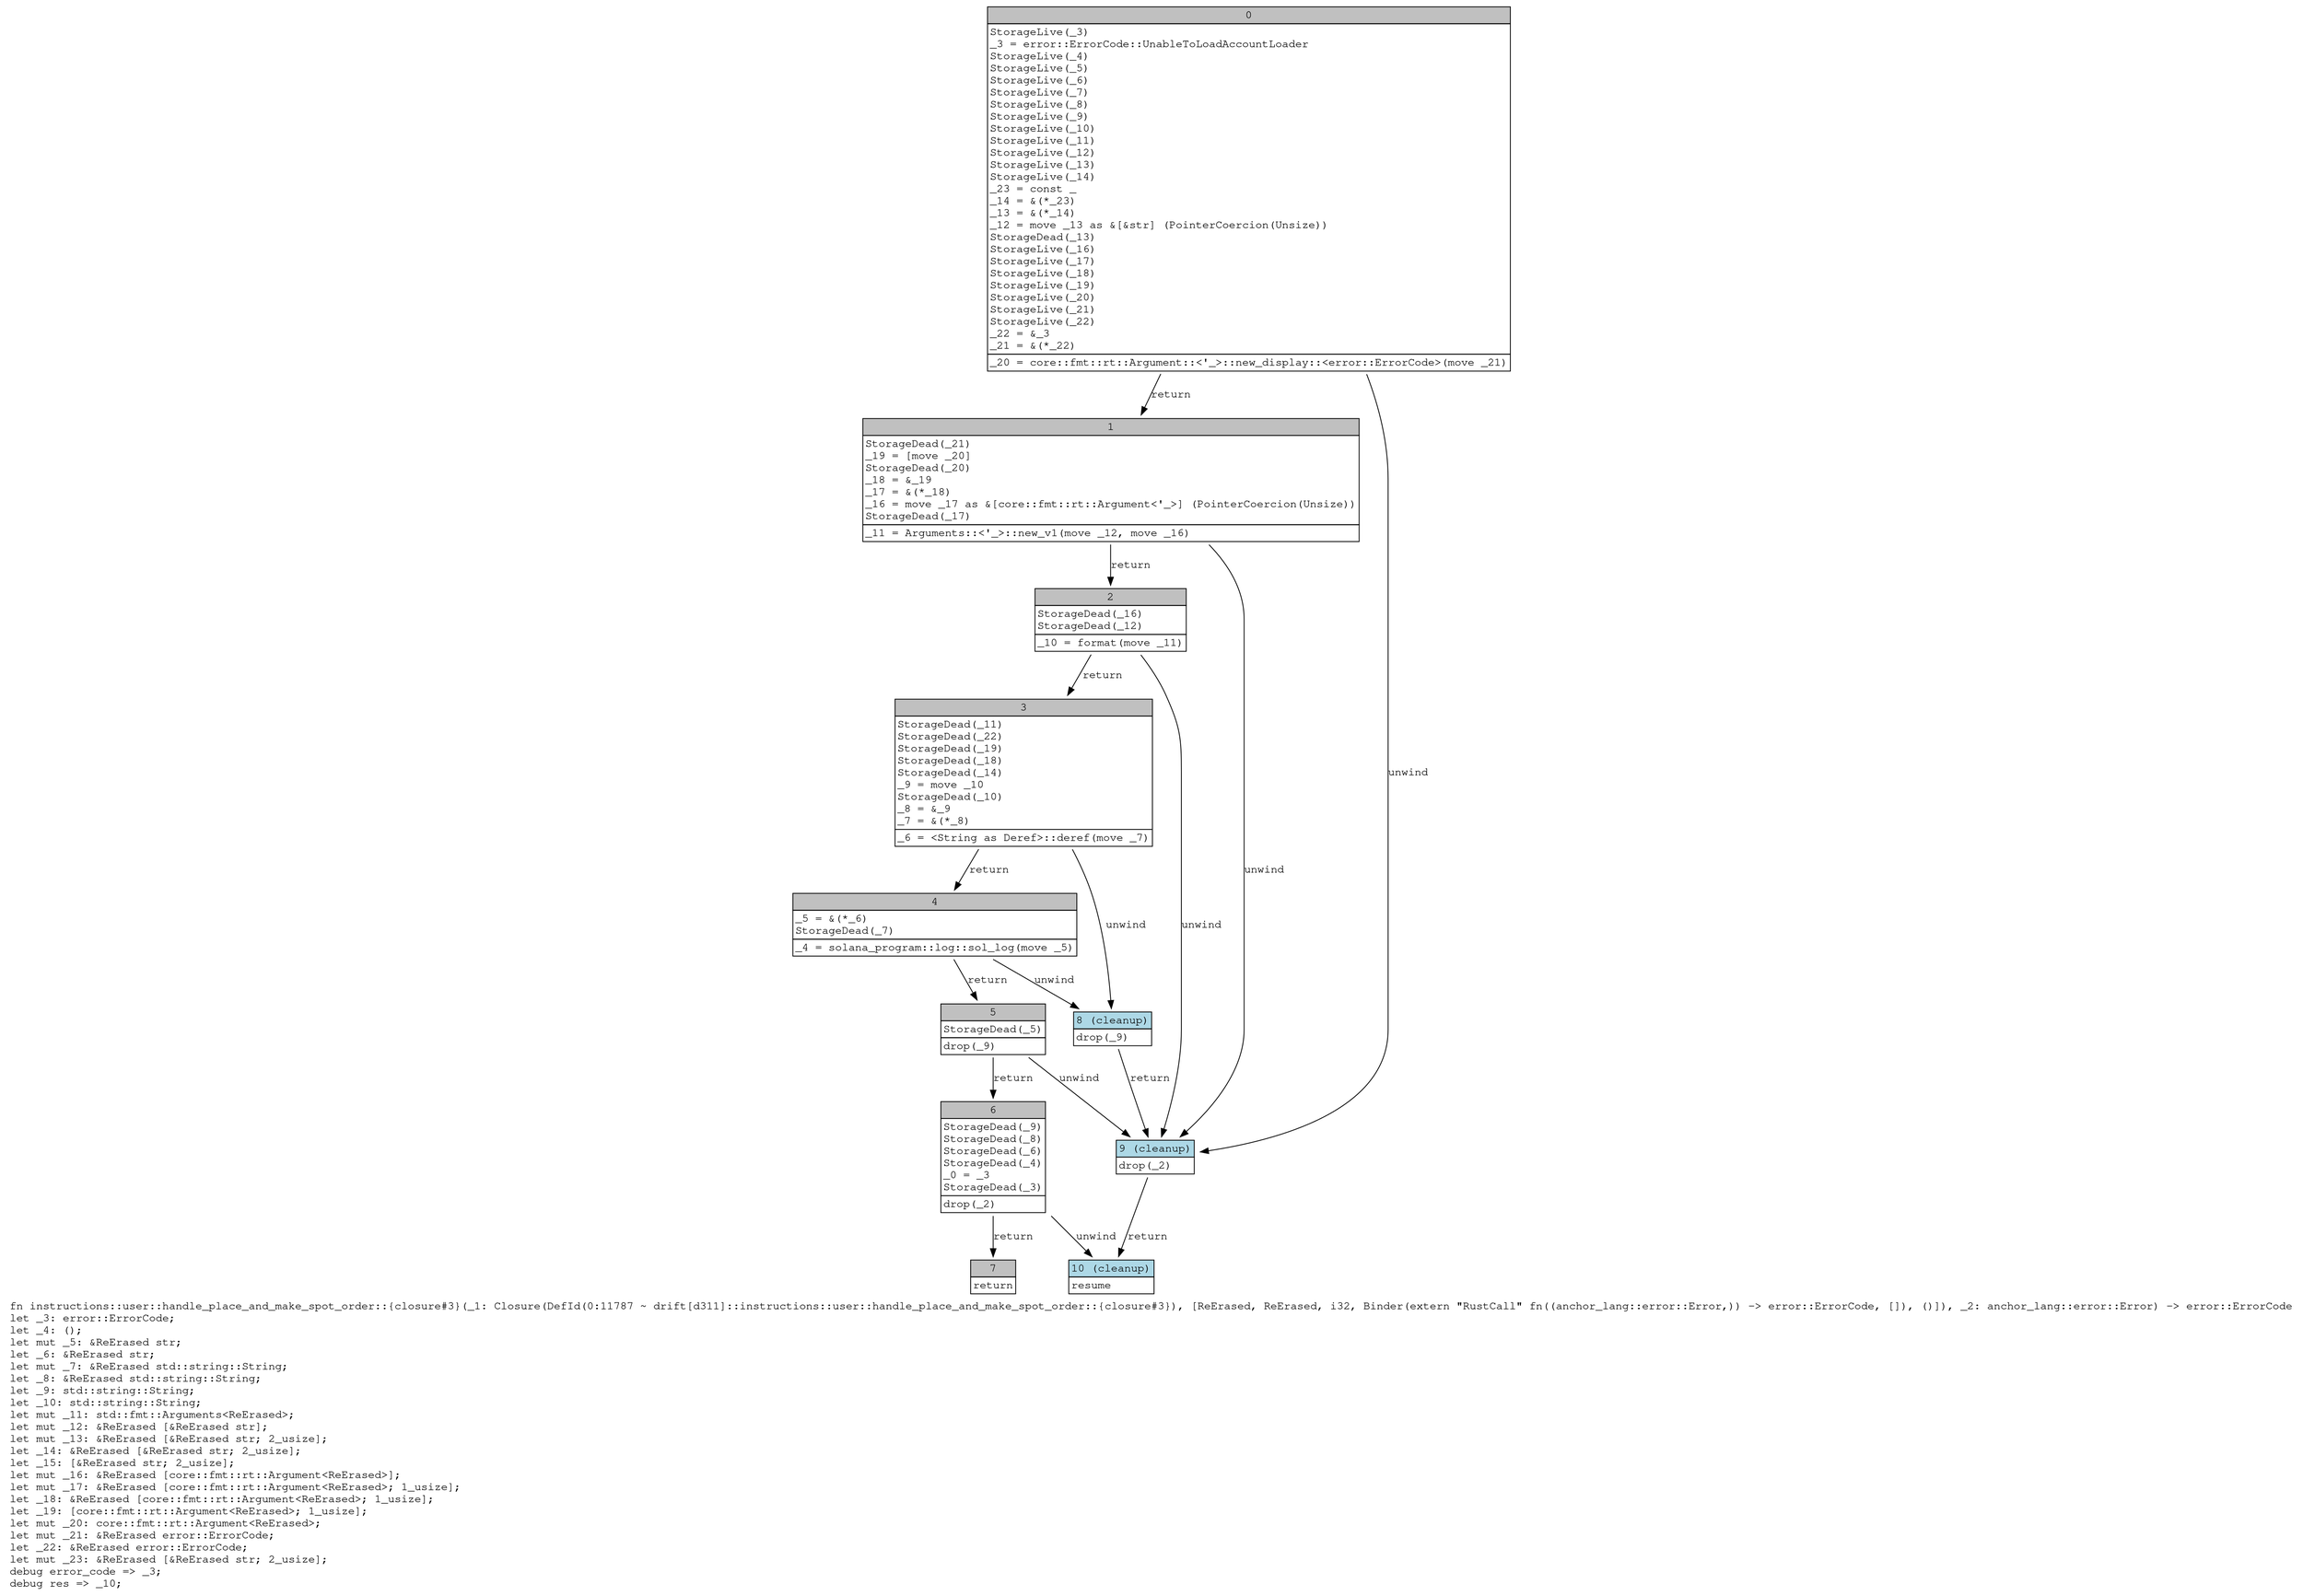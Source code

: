 digraph Mir_0_11787 {
    graph [fontname="Courier, monospace"];
    node [fontname="Courier, monospace"];
    edge [fontname="Courier, monospace"];
    label=<fn instructions::user::handle_place_and_make_spot_order::{closure#3}(_1: Closure(DefId(0:11787 ~ drift[d311]::instructions::user::handle_place_and_make_spot_order::{closure#3}), [ReErased, ReErased, i32, Binder(extern &quot;RustCall&quot; fn((anchor_lang::error::Error,)) -&gt; error::ErrorCode, []), ()]), _2: anchor_lang::error::Error) -&gt; error::ErrorCode<br align="left"/>let _3: error::ErrorCode;<br align="left"/>let _4: ();<br align="left"/>let mut _5: &amp;ReErased str;<br align="left"/>let _6: &amp;ReErased str;<br align="left"/>let mut _7: &amp;ReErased std::string::String;<br align="left"/>let _8: &amp;ReErased std::string::String;<br align="left"/>let _9: std::string::String;<br align="left"/>let _10: std::string::String;<br align="left"/>let mut _11: std::fmt::Arguments&lt;ReErased&gt;;<br align="left"/>let mut _12: &amp;ReErased [&amp;ReErased str];<br align="left"/>let mut _13: &amp;ReErased [&amp;ReErased str; 2_usize];<br align="left"/>let _14: &amp;ReErased [&amp;ReErased str; 2_usize];<br align="left"/>let _15: [&amp;ReErased str; 2_usize];<br align="left"/>let mut _16: &amp;ReErased [core::fmt::rt::Argument&lt;ReErased&gt;];<br align="left"/>let mut _17: &amp;ReErased [core::fmt::rt::Argument&lt;ReErased&gt;; 1_usize];<br align="left"/>let _18: &amp;ReErased [core::fmt::rt::Argument&lt;ReErased&gt;; 1_usize];<br align="left"/>let _19: [core::fmt::rt::Argument&lt;ReErased&gt;; 1_usize];<br align="left"/>let mut _20: core::fmt::rt::Argument&lt;ReErased&gt;;<br align="left"/>let mut _21: &amp;ReErased error::ErrorCode;<br align="left"/>let _22: &amp;ReErased error::ErrorCode;<br align="left"/>let mut _23: &amp;ReErased [&amp;ReErased str; 2_usize];<br align="left"/>debug error_code =&gt; _3;<br align="left"/>debug res =&gt; _10;<br align="left"/>>;
    bb0__0_11787 [shape="none", label=<<table border="0" cellborder="1" cellspacing="0"><tr><td bgcolor="gray" align="center" colspan="1">0</td></tr><tr><td align="left" balign="left">StorageLive(_3)<br/>_3 = error::ErrorCode::UnableToLoadAccountLoader<br/>StorageLive(_4)<br/>StorageLive(_5)<br/>StorageLive(_6)<br/>StorageLive(_7)<br/>StorageLive(_8)<br/>StorageLive(_9)<br/>StorageLive(_10)<br/>StorageLive(_11)<br/>StorageLive(_12)<br/>StorageLive(_13)<br/>StorageLive(_14)<br/>_23 = const _<br/>_14 = &amp;(*_23)<br/>_13 = &amp;(*_14)<br/>_12 = move _13 as &amp;[&amp;str] (PointerCoercion(Unsize))<br/>StorageDead(_13)<br/>StorageLive(_16)<br/>StorageLive(_17)<br/>StorageLive(_18)<br/>StorageLive(_19)<br/>StorageLive(_20)<br/>StorageLive(_21)<br/>StorageLive(_22)<br/>_22 = &amp;_3<br/>_21 = &amp;(*_22)<br/></td></tr><tr><td align="left">_20 = core::fmt::rt::Argument::&lt;'_&gt;::new_display::&lt;error::ErrorCode&gt;(move _21)</td></tr></table>>];
    bb1__0_11787 [shape="none", label=<<table border="0" cellborder="1" cellspacing="0"><tr><td bgcolor="gray" align="center" colspan="1">1</td></tr><tr><td align="left" balign="left">StorageDead(_21)<br/>_19 = [move _20]<br/>StorageDead(_20)<br/>_18 = &amp;_19<br/>_17 = &amp;(*_18)<br/>_16 = move _17 as &amp;[core::fmt::rt::Argument&lt;'_&gt;] (PointerCoercion(Unsize))<br/>StorageDead(_17)<br/></td></tr><tr><td align="left">_11 = Arguments::&lt;'_&gt;::new_v1(move _12, move _16)</td></tr></table>>];
    bb2__0_11787 [shape="none", label=<<table border="0" cellborder="1" cellspacing="0"><tr><td bgcolor="gray" align="center" colspan="1">2</td></tr><tr><td align="left" balign="left">StorageDead(_16)<br/>StorageDead(_12)<br/></td></tr><tr><td align="left">_10 = format(move _11)</td></tr></table>>];
    bb3__0_11787 [shape="none", label=<<table border="0" cellborder="1" cellspacing="0"><tr><td bgcolor="gray" align="center" colspan="1">3</td></tr><tr><td align="left" balign="left">StorageDead(_11)<br/>StorageDead(_22)<br/>StorageDead(_19)<br/>StorageDead(_18)<br/>StorageDead(_14)<br/>_9 = move _10<br/>StorageDead(_10)<br/>_8 = &amp;_9<br/>_7 = &amp;(*_8)<br/></td></tr><tr><td align="left">_6 = &lt;String as Deref&gt;::deref(move _7)</td></tr></table>>];
    bb4__0_11787 [shape="none", label=<<table border="0" cellborder="1" cellspacing="0"><tr><td bgcolor="gray" align="center" colspan="1">4</td></tr><tr><td align="left" balign="left">_5 = &amp;(*_6)<br/>StorageDead(_7)<br/></td></tr><tr><td align="left">_4 = solana_program::log::sol_log(move _5)</td></tr></table>>];
    bb5__0_11787 [shape="none", label=<<table border="0" cellborder="1" cellspacing="0"><tr><td bgcolor="gray" align="center" colspan="1">5</td></tr><tr><td align="left" balign="left">StorageDead(_5)<br/></td></tr><tr><td align="left">drop(_9)</td></tr></table>>];
    bb6__0_11787 [shape="none", label=<<table border="0" cellborder="1" cellspacing="0"><tr><td bgcolor="gray" align="center" colspan="1">6</td></tr><tr><td align="left" balign="left">StorageDead(_9)<br/>StorageDead(_8)<br/>StorageDead(_6)<br/>StorageDead(_4)<br/>_0 = _3<br/>StorageDead(_3)<br/></td></tr><tr><td align="left">drop(_2)</td></tr></table>>];
    bb7__0_11787 [shape="none", label=<<table border="0" cellborder="1" cellspacing="0"><tr><td bgcolor="gray" align="center" colspan="1">7</td></tr><tr><td align="left">return</td></tr></table>>];
    bb8__0_11787 [shape="none", label=<<table border="0" cellborder="1" cellspacing="0"><tr><td bgcolor="lightblue" align="center" colspan="1">8 (cleanup)</td></tr><tr><td align="left">drop(_9)</td></tr></table>>];
    bb9__0_11787 [shape="none", label=<<table border="0" cellborder="1" cellspacing="0"><tr><td bgcolor="lightblue" align="center" colspan="1">9 (cleanup)</td></tr><tr><td align="left">drop(_2)</td></tr></table>>];
    bb10__0_11787 [shape="none", label=<<table border="0" cellborder="1" cellspacing="0"><tr><td bgcolor="lightblue" align="center" colspan="1">10 (cleanup)</td></tr><tr><td align="left">resume</td></tr></table>>];
    bb0__0_11787 -> bb1__0_11787 [label="return"];
    bb0__0_11787 -> bb9__0_11787 [label="unwind"];
    bb1__0_11787 -> bb2__0_11787 [label="return"];
    bb1__0_11787 -> bb9__0_11787 [label="unwind"];
    bb2__0_11787 -> bb3__0_11787 [label="return"];
    bb2__0_11787 -> bb9__0_11787 [label="unwind"];
    bb3__0_11787 -> bb4__0_11787 [label="return"];
    bb3__0_11787 -> bb8__0_11787 [label="unwind"];
    bb4__0_11787 -> bb5__0_11787 [label="return"];
    bb4__0_11787 -> bb8__0_11787 [label="unwind"];
    bb5__0_11787 -> bb6__0_11787 [label="return"];
    bb5__0_11787 -> bb9__0_11787 [label="unwind"];
    bb6__0_11787 -> bb7__0_11787 [label="return"];
    bb6__0_11787 -> bb10__0_11787 [label="unwind"];
    bb8__0_11787 -> bb9__0_11787 [label="return"];
    bb9__0_11787 -> bb10__0_11787 [label="return"];
}
